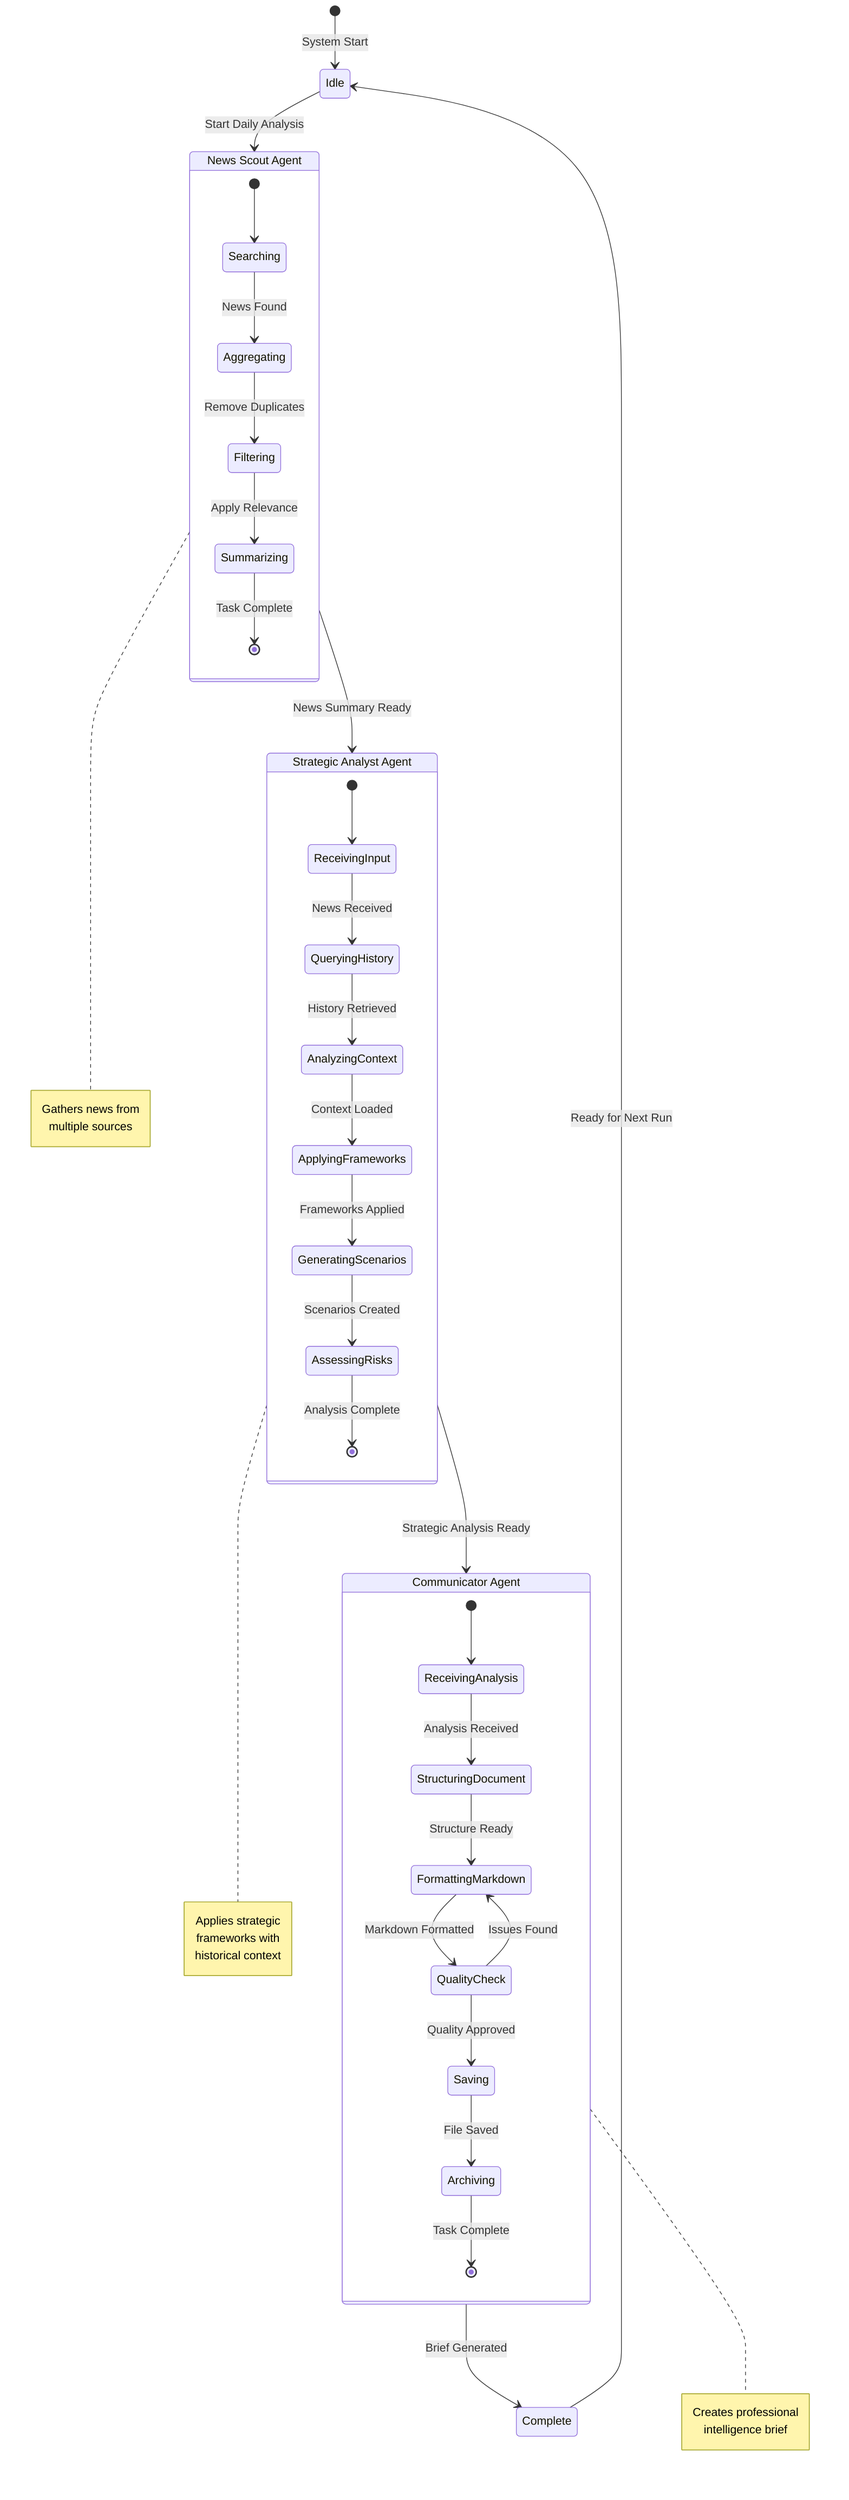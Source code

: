 stateDiagram-v2
    [*] --> Idle: System Start
    
    state "News Scout Agent" as NS {
        [*] --> Searching
        Searching --> Aggregating: News Found
        Aggregating --> Filtering: Remove Duplicates
        Filtering --> Summarizing: Apply Relevance
        Summarizing --> [*]: Task Complete
    }
    
    state "Strategic Analyst Agent" as SA {
        [*] --> ReceivingInput
        ReceivingInput --> QueryingHistory: News Received
        QueryingHistory --> AnalyzingContext: History Retrieved
        AnalyzingContext --> ApplyingFrameworks: Context Loaded
        ApplyingFrameworks --> GeneratingScenarios: Frameworks Applied
        GeneratingScenarios --> AssessingRisks: Scenarios Created
        AssessingRisks --> [*]: Analysis Complete
    }
    
    state "Communicator Agent" as CA {
        [*] --> ReceivingAnalysis
        ReceivingAnalysis --> StructuringDocument: Analysis Received
        StructuringDocument --> FormattingMarkdown: Structure Ready
        FormattingMarkdown --> QualityCheck: Markdown Formatted
        QualityCheck --> Saving: Quality Approved
        QualityCheck --> FormattingMarkdown: Issues Found
        Saving --> Archiving: File Saved
        Archiving --> [*]: Task Complete
    }
    
    Idle --> NS: Start Daily Analysis
    NS --> SA: News Summary Ready
    SA --> CA: Strategic Analysis Ready
    CA --> Complete: Brief Generated
    Complete --> Idle: Ready for Next Run
    
    note right of NS
        Gathers news from
        multiple sources
    end note
    
    note right of SA
        Applies strategic
        frameworks with
        historical context
    end note
    
    note right of CA
        Creates professional
        intelligence brief
    end note